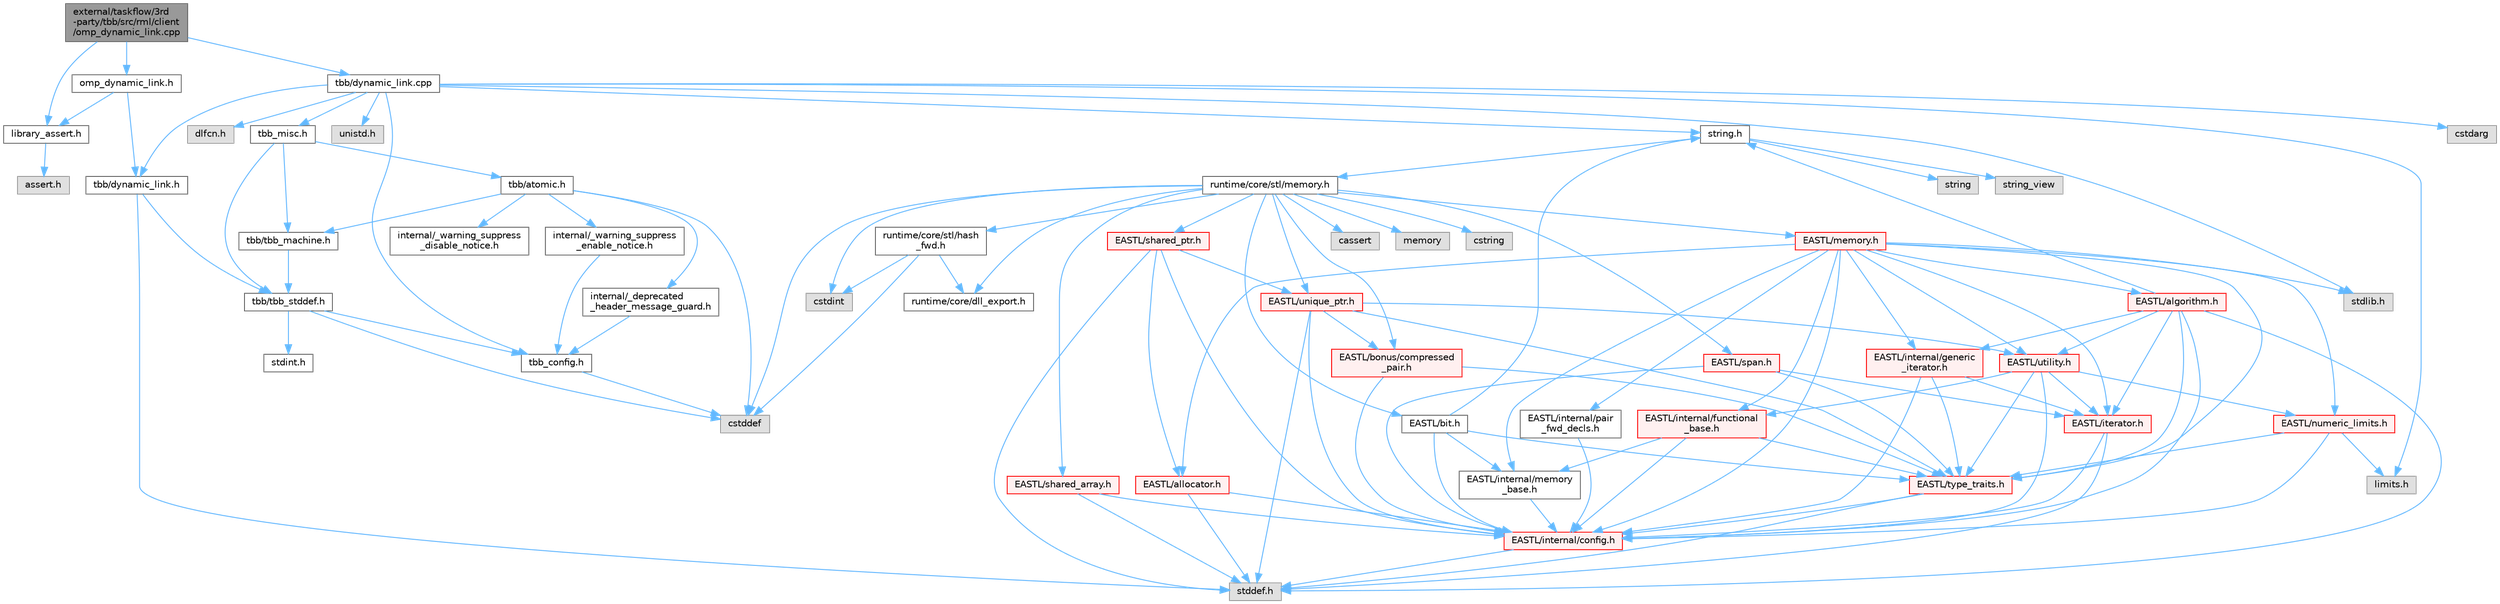 digraph "external/taskflow/3rd-party/tbb/src/rml/client/omp_dynamic_link.cpp"
{
 // LATEX_PDF_SIZE
  bgcolor="transparent";
  edge [fontname=Helvetica,fontsize=10,labelfontname=Helvetica,labelfontsize=10];
  node [fontname=Helvetica,fontsize=10,shape=box,height=0.2,width=0.4];
  Node1 [id="Node000001",label="external/taskflow/3rd\l-party/tbb/src/rml/client\l/omp_dynamic_link.cpp",height=0.2,width=0.4,color="gray40", fillcolor="grey60", style="filled", fontcolor="black",tooltip=" "];
  Node1 -> Node2 [id="edge1_Node000001_Node000002",color="steelblue1",style="solid",tooltip=" "];
  Node2 [id="Node000002",label="omp_dynamic_link.h",height=0.2,width=0.4,color="grey40", fillcolor="white", style="filled",URL="$omp__dynamic__link_8h.html",tooltip=" "];
  Node2 -> Node3 [id="edge2_Node000002_Node000003",color="steelblue1",style="solid",tooltip=" "];
  Node3 [id="Node000003",label="library_assert.h",height=0.2,width=0.4,color="grey40", fillcolor="white", style="filled",URL="$library__assert_8h.html",tooltip=" "];
  Node3 -> Node4 [id="edge3_Node000003_Node000004",color="steelblue1",style="solid",tooltip=" "];
  Node4 [id="Node000004",label="assert.h",height=0.2,width=0.4,color="grey60", fillcolor="#E0E0E0", style="filled",tooltip=" "];
  Node2 -> Node5 [id="edge4_Node000002_Node000005",color="steelblue1",style="solid",tooltip=" "];
  Node5 [id="Node000005",label="tbb/dynamic_link.h",height=0.2,width=0.4,color="grey40", fillcolor="white", style="filled",URL="$dynamic__link_8h.html",tooltip=" "];
  Node5 -> Node6 [id="edge5_Node000005_Node000006",color="steelblue1",style="solid",tooltip=" "];
  Node6 [id="Node000006",label="tbb/tbb_stddef.h",height=0.2,width=0.4,color="grey40", fillcolor="white", style="filled",URL="$tbb__stddef_8h.html",tooltip=" "];
  Node6 -> Node7 [id="edge6_Node000006_Node000007",color="steelblue1",style="solid",tooltip=" "];
  Node7 [id="Node000007",label="tbb_config.h",height=0.2,width=0.4,color="grey40", fillcolor="white", style="filled",URL="$tbb__config_8h.html",tooltip=" "];
  Node7 -> Node8 [id="edge7_Node000007_Node000008",color="steelblue1",style="solid",tooltip=" "];
  Node8 [id="Node000008",label="cstddef",height=0.2,width=0.4,color="grey60", fillcolor="#E0E0E0", style="filled",tooltip=" "];
  Node6 -> Node8 [id="edge8_Node000006_Node000008",color="steelblue1",style="solid",tooltip=" "];
  Node6 -> Node9 [id="edge9_Node000006_Node000009",color="steelblue1",style="solid",tooltip=" "];
  Node9 [id="Node000009",label="stdint.h",height=0.2,width=0.4,color="grey40", fillcolor="white", style="filled",URL="$stdint_8h.html",tooltip=" "];
  Node5 -> Node10 [id="edge10_Node000005_Node000010",color="steelblue1",style="solid",tooltip=" "];
  Node10 [id="Node000010",label="stddef.h",height=0.2,width=0.4,color="grey60", fillcolor="#E0E0E0", style="filled",tooltip=" "];
  Node1 -> Node3 [id="edge11_Node000001_Node000003",color="steelblue1",style="solid",tooltip=" "];
  Node1 -> Node11 [id="edge12_Node000001_Node000011",color="steelblue1",style="solid",tooltip=" "];
  Node11 [id="Node000011",label="tbb/dynamic_link.cpp",height=0.2,width=0.4,color="grey40", fillcolor="white", style="filled",URL="$dynamic__link_8cpp.html",tooltip=" "];
  Node11 -> Node5 [id="edge13_Node000011_Node000005",color="steelblue1",style="solid",tooltip=" "];
  Node11 -> Node7 [id="edge14_Node000011_Node000007",color="steelblue1",style="solid",tooltip=" "];
  Node11 -> Node12 [id="edge15_Node000011_Node000012",color="steelblue1",style="solid",tooltip=" "];
  Node12 [id="Node000012",label="cstdarg",height=0.2,width=0.4,color="grey60", fillcolor="#E0E0E0", style="filled",tooltip=" "];
  Node11 -> Node13 [id="edge16_Node000011_Node000013",color="steelblue1",style="solid",tooltip=" "];
  Node13 [id="Node000013",label="dlfcn.h",height=0.2,width=0.4,color="grey60", fillcolor="#E0E0E0", style="filled",tooltip=" "];
  Node11 -> Node14 [id="edge17_Node000011_Node000014",color="steelblue1",style="solid",tooltip=" "];
  Node14 [id="Node000014",label="string.h",height=0.2,width=0.4,color="grey40", fillcolor="white", style="filled",URL="$string_8h.html",tooltip=" "];
  Node14 -> Node15 [id="edge18_Node000014_Node000015",color="steelblue1",style="solid",tooltip=" "];
  Node15 [id="Node000015",label="string",height=0.2,width=0.4,color="grey60", fillcolor="#E0E0E0", style="filled",tooltip=" "];
  Node14 -> Node16 [id="edge19_Node000014_Node000016",color="steelblue1",style="solid",tooltip=" "];
  Node16 [id="Node000016",label="string_view",height=0.2,width=0.4,color="grey60", fillcolor="#E0E0E0", style="filled",tooltip=" "];
  Node14 -> Node17 [id="edge20_Node000014_Node000017",color="steelblue1",style="solid",tooltip=" "];
  Node17 [id="Node000017",label="runtime/core/stl/memory.h",height=0.2,width=0.4,color="grey40", fillcolor="white", style="filled",URL="$runtime_2core_2stl_2memory_8h.html",tooltip=" "];
  Node17 -> Node8 [id="edge21_Node000017_Node000008",color="steelblue1",style="solid",tooltip=" "];
  Node17 -> Node18 [id="edge22_Node000017_Node000018",color="steelblue1",style="solid",tooltip=" "];
  Node18 [id="Node000018",label="cstdint",height=0.2,width=0.4,color="grey60", fillcolor="#E0E0E0", style="filled",tooltip=" "];
  Node17 -> Node19 [id="edge23_Node000017_Node000019",color="steelblue1",style="solid",tooltip=" "];
  Node19 [id="Node000019",label="cassert",height=0.2,width=0.4,color="grey60", fillcolor="#E0E0E0", style="filled",tooltip=" "];
  Node17 -> Node20 [id="edge24_Node000017_Node000020",color="steelblue1",style="solid",tooltip=" "];
  Node20 [id="Node000020",label="memory",height=0.2,width=0.4,color="grey60", fillcolor="#E0E0E0", style="filled",tooltip=" "];
  Node17 -> Node21 [id="edge25_Node000017_Node000021",color="steelblue1",style="solid",tooltip=" "];
  Node21 [id="Node000021",label="cstring",height=0.2,width=0.4,color="grey60", fillcolor="#E0E0E0", style="filled",tooltip=" "];
  Node17 -> Node22 [id="edge26_Node000017_Node000022",color="steelblue1",style="solid",tooltip=" "];
  Node22 [id="Node000022",label="EASTL/bit.h",height=0.2,width=0.4,color="grey40", fillcolor="white", style="filled",URL="$bit_8h.html",tooltip=" "];
  Node22 -> Node23 [id="edge27_Node000022_Node000023",color="steelblue1",style="solid",tooltip=" "];
  Node23 [id="Node000023",label="EASTL/internal/config.h",height=0.2,width=0.4,color="red", fillcolor="#FFF0F0", style="filled",URL="$runtime_2_e_a_s_t_l_2include_2_e_a_s_t_l_2internal_2config_8h.html",tooltip=" "];
  Node23 -> Node10 [id="edge28_Node000023_Node000010",color="steelblue1",style="solid",tooltip=" "];
  Node22 -> Node31 [id="edge29_Node000022_Node000031",color="steelblue1",style="solid",tooltip=" "];
  Node31 [id="Node000031",label="EASTL/internal/memory\l_base.h",height=0.2,width=0.4,color="grey40", fillcolor="white", style="filled",URL="$memory__base_8h.html",tooltip=" "];
  Node31 -> Node23 [id="edge30_Node000031_Node000023",color="steelblue1",style="solid",tooltip=" "];
  Node22 -> Node32 [id="edge31_Node000022_Node000032",color="steelblue1",style="solid",tooltip=" "];
  Node32 [id="Node000032",label="EASTL/type_traits.h",height=0.2,width=0.4,color="red", fillcolor="#FFF0F0", style="filled",URL="$_e_a_s_t_l_2include_2_e_a_s_t_l_2type__traits_8h.html",tooltip=" "];
  Node32 -> Node23 [id="edge32_Node000032_Node000023",color="steelblue1",style="solid",tooltip=" "];
  Node32 -> Node10 [id="edge33_Node000032_Node000010",color="steelblue1",style="solid",tooltip=" "];
  Node22 -> Node14 [id="edge34_Node000022_Node000014",color="steelblue1",style="solid",tooltip=" "];
  Node17 -> Node42 [id="edge35_Node000017_Node000042",color="steelblue1",style="solid",tooltip=" "];
  Node42 [id="Node000042",label="EASTL/memory.h",height=0.2,width=0.4,color="red", fillcolor="#FFF0F0", style="filled",URL="$runtime_2_e_a_s_t_l_2include_2_e_a_s_t_l_2memory_8h.html",tooltip=" "];
  Node42 -> Node23 [id="edge36_Node000042_Node000023",color="steelblue1",style="solid",tooltip=" "];
  Node42 -> Node31 [id="edge37_Node000042_Node000031",color="steelblue1",style="solid",tooltip=" "];
  Node42 -> Node43 [id="edge38_Node000042_Node000043",color="steelblue1",style="solid",tooltip=" "];
  Node43 [id="Node000043",label="EASTL/internal/generic\l_iterator.h",height=0.2,width=0.4,color="red", fillcolor="#FFF0F0", style="filled",URL="$generic__iterator_8h.html",tooltip=" "];
  Node43 -> Node23 [id="edge39_Node000043_Node000023",color="steelblue1",style="solid",tooltip=" "];
  Node43 -> Node44 [id="edge40_Node000043_Node000044",color="steelblue1",style="solid",tooltip=" "];
  Node44 [id="Node000044",label="EASTL/iterator.h",height=0.2,width=0.4,color="red", fillcolor="#FFF0F0", style="filled",URL="$_e_a_s_t_l_2include_2_e_a_s_t_l_2iterator_8h.html",tooltip=" "];
  Node44 -> Node23 [id="edge41_Node000044_Node000023",color="steelblue1",style="solid",tooltip=" "];
  Node44 -> Node10 [id="edge42_Node000044_Node000010",color="steelblue1",style="solid",tooltip=" "];
  Node43 -> Node32 [id="edge43_Node000043_Node000032",color="steelblue1",style="solid",tooltip=" "];
  Node42 -> Node47 [id="edge44_Node000042_Node000047",color="steelblue1",style="solid",tooltip=" "];
  Node47 [id="Node000047",label="EASTL/internal/pair\l_fwd_decls.h",height=0.2,width=0.4,color="grey40", fillcolor="white", style="filled",URL="$pair__fwd__decls_8h.html",tooltip=" "];
  Node47 -> Node23 [id="edge45_Node000047_Node000023",color="steelblue1",style="solid",tooltip=" "];
  Node42 -> Node48 [id="edge46_Node000042_Node000048",color="steelblue1",style="solid",tooltip=" "];
  Node48 [id="Node000048",label="EASTL/internal/functional\l_base.h",height=0.2,width=0.4,color="red", fillcolor="#FFF0F0", style="filled",URL="$functional__base_8h.html",tooltip=" "];
  Node48 -> Node23 [id="edge47_Node000048_Node000023",color="steelblue1",style="solid",tooltip=" "];
  Node48 -> Node31 [id="edge48_Node000048_Node000031",color="steelblue1",style="solid",tooltip=" "];
  Node48 -> Node32 [id="edge49_Node000048_Node000032",color="steelblue1",style="solid",tooltip=" "];
  Node42 -> Node49 [id="edge50_Node000042_Node000049",color="steelblue1",style="solid",tooltip=" "];
  Node49 [id="Node000049",label="EASTL/algorithm.h",height=0.2,width=0.4,color="red", fillcolor="#FFF0F0", style="filled",URL="$_e_a_s_t_l_2include_2_e_a_s_t_l_2algorithm_8h.html",tooltip=" "];
  Node49 -> Node23 [id="edge51_Node000049_Node000023",color="steelblue1",style="solid",tooltip=" "];
  Node49 -> Node32 [id="edge52_Node000049_Node000032",color="steelblue1",style="solid",tooltip=" "];
  Node49 -> Node44 [id="edge53_Node000049_Node000044",color="steelblue1",style="solid",tooltip=" "];
  Node49 -> Node59 [id="edge54_Node000049_Node000059",color="steelblue1",style="solid",tooltip=" "];
  Node59 [id="Node000059",label="EASTL/utility.h",height=0.2,width=0.4,color="red", fillcolor="#FFF0F0", style="filled",URL="$runtime_2_e_a_s_t_l_2include_2_e_a_s_t_l_2utility_8h.html",tooltip=" "];
  Node59 -> Node23 [id="edge55_Node000059_Node000023",color="steelblue1",style="solid",tooltip=" "];
  Node59 -> Node32 [id="edge56_Node000059_Node000032",color="steelblue1",style="solid",tooltip=" "];
  Node59 -> Node44 [id="edge57_Node000059_Node000044",color="steelblue1",style="solid",tooltip=" "];
  Node59 -> Node60 [id="edge58_Node000059_Node000060",color="steelblue1",style="solid",tooltip=" "];
  Node60 [id="Node000060",label="EASTL/numeric_limits.h",height=0.2,width=0.4,color="red", fillcolor="#FFF0F0", style="filled",URL="$numeric__limits_8h.html",tooltip=" "];
  Node60 -> Node23 [id="edge59_Node000060_Node000023",color="steelblue1",style="solid",tooltip=" "];
  Node60 -> Node32 [id="edge60_Node000060_Node000032",color="steelblue1",style="solid",tooltip=" "];
  Node60 -> Node36 [id="edge61_Node000060_Node000036",color="steelblue1",style="solid",tooltip=" "];
  Node36 [id="Node000036",label="limits.h",height=0.2,width=0.4,color="grey60", fillcolor="#E0E0E0", style="filled",tooltip=" "];
  Node59 -> Node48 [id="edge62_Node000059_Node000048",color="steelblue1",style="solid",tooltip=" "];
  Node49 -> Node43 [id="edge63_Node000049_Node000043",color="steelblue1",style="solid",tooltip=" "];
  Node49 -> Node10 [id="edge64_Node000049_Node000010",color="steelblue1",style="solid",tooltip=" "];
  Node49 -> Node14 [id="edge65_Node000049_Node000014",color="steelblue1",style="solid",tooltip=" "];
  Node42 -> Node32 [id="edge66_Node000042_Node000032",color="steelblue1",style="solid",tooltip=" "];
  Node42 -> Node56 [id="edge67_Node000042_Node000056",color="steelblue1",style="solid",tooltip=" "];
  Node56 [id="Node000056",label="EASTL/allocator.h",height=0.2,width=0.4,color="red", fillcolor="#FFF0F0", style="filled",URL="$runtime_2_e_a_s_t_l_2include_2_e_a_s_t_l_2allocator_8h.html",tooltip=" "];
  Node56 -> Node23 [id="edge68_Node000056_Node000023",color="steelblue1",style="solid",tooltip=" "];
  Node56 -> Node10 [id="edge69_Node000056_Node000010",color="steelblue1",style="solid",tooltip=" "];
  Node42 -> Node44 [id="edge70_Node000042_Node000044",color="steelblue1",style="solid",tooltip=" "];
  Node42 -> Node59 [id="edge71_Node000042_Node000059",color="steelblue1",style="solid",tooltip=" "];
  Node42 -> Node60 [id="edge72_Node000042_Node000060",color="steelblue1",style="solid",tooltip=" "];
  Node42 -> Node69 [id="edge73_Node000042_Node000069",color="steelblue1",style="solid",tooltip=" "];
  Node69 [id="Node000069",label="stdlib.h",height=0.2,width=0.4,color="grey60", fillcolor="#E0E0E0", style="filled",tooltip=" "];
  Node17 -> Node70 [id="edge74_Node000017_Node000070",color="steelblue1",style="solid",tooltip=" "];
  Node70 [id="Node000070",label="EASTL/shared_array.h",height=0.2,width=0.4,color="red", fillcolor="#FFF0F0", style="filled",URL="$shared__array_8h.html",tooltip=" "];
  Node70 -> Node23 [id="edge75_Node000070_Node000023",color="steelblue1",style="solid",tooltip=" "];
  Node70 -> Node10 [id="edge76_Node000070_Node000010",color="steelblue1",style="solid",tooltip=" "];
  Node17 -> Node73 [id="edge77_Node000017_Node000073",color="steelblue1",style="solid",tooltip=" "];
  Node73 [id="Node000073",label="EASTL/unique_ptr.h",height=0.2,width=0.4,color="red", fillcolor="#FFF0F0", style="filled",URL="$unique__ptr_8h.html",tooltip=" "];
  Node73 -> Node74 [id="edge78_Node000073_Node000074",color="steelblue1",style="solid",tooltip=" "];
  Node74 [id="Node000074",label="EASTL/bonus/compressed\l_pair.h",height=0.2,width=0.4,color="red", fillcolor="#FFF0F0", style="filled",URL="$compressed__pair_8h.html",tooltip=" "];
  Node74 -> Node23 [id="edge79_Node000074_Node000023",color="steelblue1",style="solid",tooltip=" "];
  Node74 -> Node32 [id="edge80_Node000074_Node000032",color="steelblue1",style="solid",tooltip=" "];
  Node73 -> Node23 [id="edge81_Node000073_Node000023",color="steelblue1",style="solid",tooltip=" "];
  Node73 -> Node32 [id="edge82_Node000073_Node000032",color="steelblue1",style="solid",tooltip=" "];
  Node73 -> Node59 [id="edge83_Node000073_Node000059",color="steelblue1",style="solid",tooltip=" "];
  Node73 -> Node10 [id="edge84_Node000073_Node000010",color="steelblue1",style="solid",tooltip=" "];
  Node17 -> Node76 [id="edge85_Node000017_Node000076",color="steelblue1",style="solid",tooltip=" "];
  Node76 [id="Node000076",label="EASTL/shared_ptr.h",height=0.2,width=0.4,color="red", fillcolor="#FFF0F0", style="filled",URL="$shared__ptr_8h.html",tooltip=" "];
  Node76 -> Node23 [id="edge86_Node000076_Node000023",color="steelblue1",style="solid",tooltip=" "];
  Node76 -> Node73 [id="edge87_Node000076_Node000073",color="steelblue1",style="solid",tooltip=" "];
  Node76 -> Node56 [id="edge88_Node000076_Node000056",color="steelblue1",style="solid",tooltip=" "];
  Node76 -> Node10 [id="edge89_Node000076_Node000010",color="steelblue1",style="solid",tooltip=" "];
  Node17 -> Node156 [id="edge90_Node000017_Node000156",color="steelblue1",style="solid",tooltip=" "];
  Node156 [id="Node000156",label="EASTL/span.h",height=0.2,width=0.4,color="red", fillcolor="#FFF0F0", style="filled",URL="$span_8h.html",tooltip=" "];
  Node156 -> Node23 [id="edge91_Node000156_Node000023",color="steelblue1",style="solid",tooltip=" "];
  Node156 -> Node32 [id="edge92_Node000156_Node000032",color="steelblue1",style="solid",tooltip=" "];
  Node156 -> Node44 [id="edge93_Node000156_Node000044",color="steelblue1",style="solid",tooltip=" "];
  Node17 -> Node74 [id="edge94_Node000017_Node000074",color="steelblue1",style="solid",tooltip=" "];
  Node17 -> Node159 [id="edge95_Node000017_Node000159",color="steelblue1",style="solid",tooltip=" "];
  Node159 [id="Node000159",label="runtime/core/dll_export.h",height=0.2,width=0.4,color="grey40", fillcolor="white", style="filled",URL="$dll__export_8h.html",tooltip=" "];
  Node17 -> Node160 [id="edge96_Node000017_Node000160",color="steelblue1",style="solid",tooltip=" "];
  Node160 [id="Node000160",label="runtime/core/stl/hash\l_fwd.h",height=0.2,width=0.4,color="grey40", fillcolor="white", style="filled",URL="$hash__fwd_8h.html",tooltip=" "];
  Node160 -> Node8 [id="edge97_Node000160_Node000008",color="steelblue1",style="solid",tooltip=" "];
  Node160 -> Node18 [id="edge98_Node000160_Node000018",color="steelblue1",style="solid",tooltip=" "];
  Node160 -> Node159 [id="edge99_Node000160_Node000159",color="steelblue1",style="solid",tooltip=" "];
  Node11 -> Node161 [id="edge100_Node000011_Node000161",color="steelblue1",style="solid",tooltip=" "];
  Node161 [id="Node000161",label="unistd.h",height=0.2,width=0.4,color="grey60", fillcolor="#E0E0E0", style="filled",tooltip=" "];
  Node11 -> Node36 [id="edge101_Node000011_Node000036",color="steelblue1",style="solid",tooltip=" "];
  Node11 -> Node69 [id="edge102_Node000011_Node000069",color="steelblue1",style="solid",tooltip=" "];
  Node11 -> Node162 [id="edge103_Node000011_Node000162",color="steelblue1",style="solid",tooltip=" "];
  Node162 [id="Node000162",label="tbb_misc.h",height=0.2,width=0.4,color="grey40", fillcolor="white", style="filled",URL="$tbb__misc_8h.html",tooltip=" "];
  Node162 -> Node6 [id="edge104_Node000162_Node000006",color="steelblue1",style="solid",tooltip=" "];
  Node162 -> Node163 [id="edge105_Node000162_Node000163",color="steelblue1",style="solid",tooltip=" "];
  Node163 [id="Node000163",label="tbb/tbb_machine.h",height=0.2,width=0.4,color="grey40", fillcolor="white", style="filled",URL="$tbb__machine_8h.html",tooltip=" "];
  Node163 -> Node6 [id="edge106_Node000163_Node000006",color="steelblue1",style="solid",tooltip=" "];
  Node162 -> Node164 [id="edge107_Node000162_Node000164",color="steelblue1",style="solid",tooltip=" "];
  Node164 [id="Node000164",label="tbb/atomic.h",height=0.2,width=0.4,color="grey40", fillcolor="white", style="filled",URL="$external_2taskflow_23rd-party_2tbb_2include_2tbb_2atomic_8h.html",tooltip=" "];
  Node164 -> Node165 [id="edge108_Node000164_Node000165",color="steelblue1",style="solid",tooltip=" "];
  Node165 [id="Node000165",label="internal/_deprecated\l_header_message_guard.h",height=0.2,width=0.4,color="grey40", fillcolor="white", style="filled",URL="$__deprecated__header__message__guard_8h.html",tooltip=" "];
  Node165 -> Node7 [id="edge109_Node000165_Node000007",color="steelblue1",style="solid",tooltip=" "];
  Node164 -> Node166 [id="edge110_Node000164_Node000166",color="steelblue1",style="solid",tooltip=" "];
  Node166 [id="Node000166",label="internal/_warning_suppress\l_enable_notice.h",height=0.2,width=0.4,color="grey40", fillcolor="white", style="filled",URL="$__warning__suppress__enable__notice_8h.html",tooltip=" "];
  Node166 -> Node7 [id="edge111_Node000166_Node000007",color="steelblue1",style="solid",tooltip=" "];
  Node164 -> Node8 [id="edge112_Node000164_Node000008",color="steelblue1",style="solid",tooltip=" "];
  Node164 -> Node163 [id="edge113_Node000164_Node000163",color="steelblue1",style="solid",tooltip=" "];
  Node164 -> Node167 [id="edge114_Node000164_Node000167",color="steelblue1",style="solid",tooltip=" "];
  Node167 [id="Node000167",label="internal/_warning_suppress\l_disable_notice.h",height=0.2,width=0.4,color="grey40", fillcolor="white", style="filled",URL="$__warning__suppress__disable__notice_8h.html",tooltip=" "];
}
